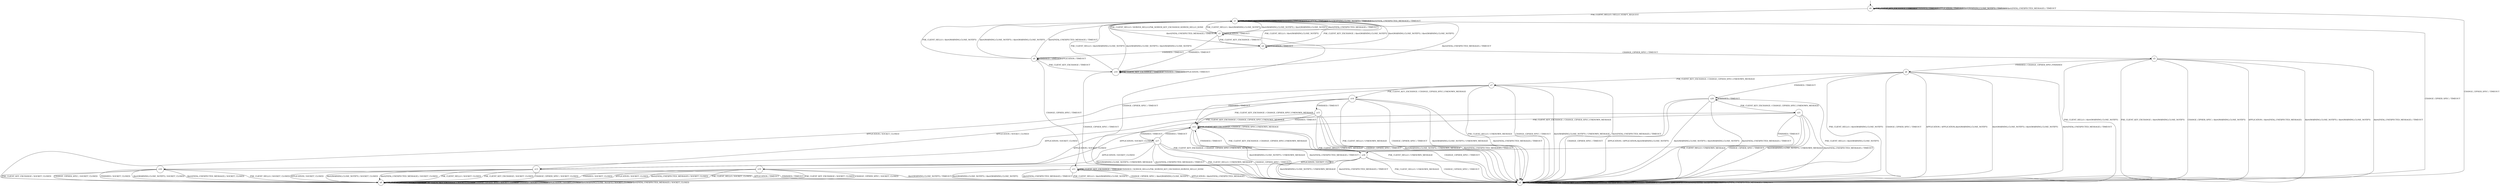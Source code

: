 digraph g {

	s0 [shape="circle" label="s0"];
	s1 [shape="circle" label="s1"];
	s2 [shape="circle" label="s2"];
	s3 [shape="circle" label="s3"];
	s4 [shape="circle" label="s4"];
	s5 [shape="circle" label="s5"];
	s6 [shape="circle" label="s6"];
	s7 [shape="circle" label="s7"];
	s8 [shape="circle" label="s8"];
	s9 [shape="circle" label="s9"];
	s10 [shape="circle" label="s10"];
	s11 [shape="circle" label="s11"];
	s12 [shape="circle" label="s12"];
	s13 [shape="circle" label="s13"];
	s14 [shape="circle" label="s14"];
	s15 [shape="circle" label="s15"];
	s16 [shape="circle" label="s16"];
	s17 [shape="circle" label="s17"];
	s18 [shape="circle" label="s18"];
	s19 [shape="circle" label="s19"];
	s20 [shape="circle" label="s20"];
	s21 [shape="circle" label="s21"];
	s0 -> s1 [label="PSK_CLIENT_HELLO / HELLO_VERIFY_REQUEST"];
	s0 -> s0 [label="PSK_CLIENT_KEY_EXCHANGE / TIMEOUT"];
	s0 -> s2 [label="CHANGE_CIPHER_SPEC / TIMEOUT"];
	s0 -> s0 [label="FINISHED / TIMEOUT"];
	s0 -> s0 [label="APPLICATION / TIMEOUT"];
	s0 -> s0 [label="Alert(WARNING,CLOSE_NOTIFY) / TIMEOUT"];
	s0 -> s0 [label="Alert(FATAL,UNEXPECTED_MESSAGE) / TIMEOUT"];
	s1 -> s3 [label="PSK_CLIENT_HELLO / SERVER_HELLO,PSK_SERVER_KEY_EXCHANGE,SERVER_HELLO_DONE"];
	s1 -> s1 [label="PSK_CLIENT_KEY_EXCHANGE / TIMEOUT"];
	s1 -> s2 [label="CHANGE_CIPHER_SPEC / TIMEOUT"];
	s1 -> s1 [label="FINISHED / TIMEOUT"];
	s1 -> s1 [label="APPLICATION / TIMEOUT"];
	s1 -> s1 [label="Alert(WARNING,CLOSE_NOTIFY) / TIMEOUT"];
	s1 -> s1 [label="Alert(FATAL,UNEXPECTED_MESSAGE) / TIMEOUT"];
	s2 -> s2 [label="PSK_CLIENT_HELLO / TIMEOUT"];
	s2 -> s2 [label="PSK_CLIENT_KEY_EXCHANGE / TIMEOUT"];
	s2 -> s2 [label="CHANGE_CIPHER_SPEC / TIMEOUT"];
	s2 -> s2 [label="FINISHED / TIMEOUT"];
	s2 -> s2 [label="APPLICATION / TIMEOUT"];
	s2 -> s2 [label="Alert(WARNING,CLOSE_NOTIFY) / TIMEOUT"];
	s2 -> s2 [label="Alert(FATAL,UNEXPECTED_MESSAGE) / TIMEOUT"];
	s3 -> s1 [label="PSK_CLIENT_HELLO / Alert(WARNING,CLOSE_NOTIFY)"];
	s3 -> s4 [label="PSK_CLIENT_KEY_EXCHANGE / TIMEOUT"];
	s3 -> s2 [label="CHANGE_CIPHER_SPEC / TIMEOUT"];
	s3 -> s10 [label="FINISHED / TIMEOUT"];
	s3 -> s3 [label="APPLICATION / TIMEOUT"];
	s3 -> s1 [label="Alert(WARNING,CLOSE_NOTIFY) / Alert(WARNING,CLOSE_NOTIFY)"];
	s3 -> s1 [label="Alert(FATAL,UNEXPECTED_MESSAGE) / TIMEOUT"];
	s4 -> s1 [label="PSK_CLIENT_HELLO / Alert(WARNING,CLOSE_NOTIFY)"];
	s4 -> s1 [label="PSK_CLIENT_KEY_EXCHANGE / Alert(WARNING,CLOSE_NOTIFY)"];
	s4 -> s5 [label="CHANGE_CIPHER_SPEC / TIMEOUT"];
	s4 -> s9 [label="FINISHED / TIMEOUT"];
	s4 -> s4 [label="APPLICATION / TIMEOUT"];
	s4 -> s1 [label="Alert(WARNING,CLOSE_NOTIFY) / Alert(WARNING,CLOSE_NOTIFY)"];
	s4 -> s1 [label="Alert(FATAL,UNEXPECTED_MESSAGE) / TIMEOUT"];
	s5 -> s2 [label="PSK_CLIENT_HELLO / Alert(WARNING,CLOSE_NOTIFY)"];
	s5 -> s2 [label="PSK_CLIENT_KEY_EXCHANGE / Alert(WARNING,CLOSE_NOTIFY)"];
	s5 -> s2 [label="CHANGE_CIPHER_SPEC / Alert(WARNING,CLOSE_NOTIFY)"];
	s5 -> s6 [label="FINISHED / CHANGE_CIPHER_SPEC,FINISHED"];
	s5 -> s2 [label="APPLICATION / Alert(FATAL,UNEXPECTED_MESSAGE)"];
	s5 -> s2 [label="Alert(WARNING,CLOSE_NOTIFY) / Alert(WARNING,CLOSE_NOTIFY)"];
	s5 -> s2 [label="Alert(FATAL,UNEXPECTED_MESSAGE) / TIMEOUT"];
	s6 -> s2 [label="PSK_CLIENT_HELLO / Alert(WARNING,CLOSE_NOTIFY)"];
	s6 -> s7 [label="PSK_CLIENT_KEY_EXCHANGE / CHANGE_CIPHER_SPEC,UNKNOWN_MESSAGE"];
	s6 -> s2 [label="CHANGE_CIPHER_SPEC / TIMEOUT"];
	s6 -> s20 [label="FINISHED / TIMEOUT"];
	s6 -> s2 [label="APPLICATION / APPLICATION,Alert(WARNING,CLOSE_NOTIFY)"];
	s6 -> s2 [label="Alert(WARNING,CLOSE_NOTIFY) / Alert(WARNING,CLOSE_NOTIFY)"];
	s6 -> s2 [label="Alert(FATAL,UNEXPECTED_MESSAGE) / TIMEOUT"];
	s7 -> s2 [label="PSK_CLIENT_HELLO / UNKNOWN_MESSAGE"];
	s7 -> s14 [label="PSK_CLIENT_KEY_EXCHANGE / CHANGE_CIPHER_SPEC,UNKNOWN_MESSAGE"];
	s7 -> s2 [label="CHANGE_CIPHER_SPEC / TIMEOUT"];
	s7 -> s12 [label="FINISHED / TIMEOUT"];
	s7 -> s8 [label="APPLICATION / SOCKET_CLOSED"];
	s7 -> s2 [label="Alert(WARNING,CLOSE_NOTIFY) / UNKNOWN_MESSAGE"];
	s7 -> s2 [label="Alert(FATAL,UNEXPECTED_MESSAGE) / TIMEOUT"];
	s8 -> s8 [label="PSK_CLIENT_HELLO / SOCKET_CLOSED"];
	s8 -> s8 [label="PSK_CLIENT_KEY_EXCHANGE / SOCKET_CLOSED"];
	s8 -> s8 [label="CHANGE_CIPHER_SPEC / SOCKET_CLOSED"];
	s8 -> s8 [label="FINISHED / SOCKET_CLOSED"];
	s8 -> s8 [label="APPLICATION / SOCKET_CLOSED"];
	s8 -> s8 [label="Alert(WARNING,CLOSE_NOTIFY) / SOCKET_CLOSED"];
	s8 -> s8 [label="Alert(FATAL,UNEXPECTED_MESSAGE) / SOCKET_CLOSED"];
	s9 -> s1 [label="PSK_CLIENT_HELLO / Alert(WARNING,CLOSE_NOTIFY)"];
	s9 -> s10 [label="PSK_CLIENT_KEY_EXCHANGE / TIMEOUT"];
	s9 -> s11 [label="CHANGE_CIPHER_SPEC / TIMEOUT"];
	s9 -> s9 [label="FINISHED / TIMEOUT"];
	s9 -> s9 [label="APPLICATION / TIMEOUT"];
	s9 -> s1 [label="Alert(WARNING,CLOSE_NOTIFY) / Alert(WARNING,CLOSE_NOTIFY)"];
	s9 -> s1 [label="Alert(FATAL,UNEXPECTED_MESSAGE) / TIMEOUT"];
	s10 -> s1 [label="PSK_CLIENT_HELLO / Alert(WARNING,CLOSE_NOTIFY)"];
	s10 -> s10 [label="PSK_CLIENT_KEY_EXCHANGE / TIMEOUT"];
	s10 -> s2 [label="CHANGE_CIPHER_SPEC / TIMEOUT"];
	s10 -> s10 [label="FINISHED / TIMEOUT"];
	s10 -> s10 [label="APPLICATION / TIMEOUT"];
	s10 -> s1 [label="Alert(WARNING,CLOSE_NOTIFY) / Alert(WARNING,CLOSE_NOTIFY)"];
	s10 -> s1 [label="Alert(FATAL,UNEXPECTED_MESSAGE) / TIMEOUT"];
	s11 -> s2 [label="PSK_CLIENT_HELLO / Alert(WARNING,CLOSE_NOTIFY)"];
	s11 -> s11 [label="PSK_CLIENT_KEY_EXCHANGE / TIMEOUT"];
	s11 -> s2 [label="CHANGE_CIPHER_SPEC / Alert(WARNING,CLOSE_NOTIFY)"];
	s11 -> s11 [label="FINISHED / SERVER_HELLO,PSK_SERVER_KEY_EXCHANGE,SERVER_HELLO_DONE"];
	s11 -> s2 [label="APPLICATION / Alert(FATAL,UNEXPECTED_MESSAGE)"];
	s11 -> s2 [label="Alert(WARNING,CLOSE_NOTIFY) / Alert(WARNING,CLOSE_NOTIFY)"];
	s11 -> s2 [label="Alert(FATAL,UNEXPECTED_MESSAGE) / TIMEOUT"];
	s12 -> s2 [label="PSK_CLIENT_HELLO / UNKNOWN_MESSAGE"];
	s12 -> s12 [label="PSK_CLIENT_KEY_EXCHANGE / CHANGE_CIPHER_SPEC,UNKNOWN_MESSAGE"];
	s12 -> s2 [label="CHANGE_CIPHER_SPEC / TIMEOUT"];
	s12 -> s17 [label="FINISHED / TIMEOUT"];
	s12 -> s13 [label="APPLICATION / SOCKET_CLOSED"];
	s12 -> s2 [label="Alert(WARNING,CLOSE_NOTIFY) / UNKNOWN_MESSAGE"];
	s12 -> s2 [label="Alert(FATAL,UNEXPECTED_MESSAGE) / TIMEOUT"];
	s13 -> s8 [label="PSK_CLIENT_HELLO / SOCKET_CLOSED"];
	s13 -> s8 [label="PSK_CLIENT_KEY_EXCHANGE / SOCKET_CLOSED"];
	s13 -> s8 [label="CHANGE_CIPHER_SPEC / SOCKET_CLOSED"];
	s13 -> s2 [label="FINISHED / TIMEOUT"];
	s13 -> s8 [label="APPLICATION / SOCKET_CLOSED"];
	s13 -> s8 [label="Alert(WARNING,CLOSE_NOTIFY) / SOCKET_CLOSED"];
	s13 -> s8 [label="Alert(FATAL,UNEXPECTED_MESSAGE) / SOCKET_CLOSED"];
	s14 -> s2 [label="PSK_CLIENT_HELLO / UNKNOWN_MESSAGE"];
	s14 -> s12 [label="PSK_CLIENT_KEY_EXCHANGE / CHANGE_CIPHER_SPEC,UNKNOWN_MESSAGE"];
	s14 -> s2 [label="CHANGE_CIPHER_SPEC / TIMEOUT"];
	s14 -> s15 [label="FINISHED / TIMEOUT"];
	s14 -> s13 [label="APPLICATION / SOCKET_CLOSED"];
	s14 -> s2 [label="Alert(WARNING,CLOSE_NOTIFY) / UNKNOWN_MESSAGE"];
	s14 -> s2 [label="Alert(FATAL,UNEXPECTED_MESSAGE) / TIMEOUT"];
	s15 -> s2 [label="PSK_CLIENT_HELLO / UNKNOWN_MESSAGE"];
	s15 -> s12 [label="PSK_CLIENT_KEY_EXCHANGE / CHANGE_CIPHER_SPEC,UNKNOWN_MESSAGE"];
	s15 -> s2 [label="CHANGE_CIPHER_SPEC / TIMEOUT"];
	s15 -> s12 [label="FINISHED / TIMEOUT"];
	s15 -> s16 [label="APPLICATION / SOCKET_CLOSED"];
	s15 -> s2 [label="Alert(WARNING,CLOSE_NOTIFY) / UNKNOWN_MESSAGE"];
	s15 -> s2 [label="Alert(FATAL,UNEXPECTED_MESSAGE) / TIMEOUT"];
	s16 -> s8 [label="PSK_CLIENT_HELLO / SOCKET_CLOSED"];
	s16 -> s8 [label="PSK_CLIENT_KEY_EXCHANGE / SOCKET_CLOSED"];
	s16 -> s8 [label="CHANGE_CIPHER_SPEC / SOCKET_CLOSED"];
	s16 -> s8 [label="FINISHED / SOCKET_CLOSED"];
	s16 -> s2 [label="APPLICATION / TIMEOUT"];
	s16 -> s8 [label="Alert(WARNING,CLOSE_NOTIFY) / SOCKET_CLOSED"];
	s16 -> s8 [label="Alert(FATAL,UNEXPECTED_MESSAGE) / SOCKET_CLOSED"];
	s17 -> s2 [label="PSK_CLIENT_HELLO / UNKNOWN_MESSAGE"];
	s17 -> s18 [label="PSK_CLIENT_KEY_EXCHANGE / CHANGE_CIPHER_SPEC,UNKNOWN_MESSAGE"];
	s17 -> s2 [label="CHANGE_CIPHER_SPEC / TIMEOUT"];
	s17 -> s12 [label="FINISHED / TIMEOUT"];
	s17 -> s13 [label="APPLICATION / SOCKET_CLOSED"];
	s17 -> s2 [label="Alert(WARNING,CLOSE_NOTIFY) / UNKNOWN_MESSAGE"];
	s17 -> s2 [label="Alert(FATAL,UNEXPECTED_MESSAGE) / TIMEOUT"];
	s18 -> s2 [label="PSK_CLIENT_HELLO / UNKNOWN_MESSAGE"];
	s18 -> s12 [label="PSK_CLIENT_KEY_EXCHANGE / CHANGE_CIPHER_SPEC,UNKNOWN_MESSAGE"];
	s18 -> s2 [label="CHANGE_CIPHER_SPEC / TIMEOUT"];
	s18 -> s12 [label="FINISHED / TIMEOUT"];
	s18 -> s19 [label="APPLICATION / SOCKET_CLOSED"];
	s18 -> s2 [label="Alert(WARNING,CLOSE_NOTIFY) / UNKNOWN_MESSAGE"];
	s18 -> s2 [label="Alert(FATAL,UNEXPECTED_MESSAGE) / TIMEOUT"];
	s19 -> s8 [label="PSK_CLIENT_HELLO / SOCKET_CLOSED"];
	s19 -> s8 [label="PSK_CLIENT_KEY_EXCHANGE / SOCKET_CLOSED"];
	s19 -> s8 [label="CHANGE_CIPHER_SPEC / SOCKET_CLOSED"];
	s19 -> s8 [label="FINISHED / SOCKET_CLOSED"];
	s19 -> s8 [label="APPLICATION / SOCKET_CLOSED"];
	s19 -> s2 [label="Alert(WARNING,CLOSE_NOTIFY) / TIMEOUT"];
	s19 -> s8 [label="Alert(FATAL,UNEXPECTED_MESSAGE) / SOCKET_CLOSED"];
	s20 -> s2 [label="PSK_CLIENT_HELLO / Alert(WARNING,CLOSE_NOTIFY)"];
	s20 -> s21 [label="PSK_CLIENT_KEY_EXCHANGE / CHANGE_CIPHER_SPEC,UNKNOWN_MESSAGE"];
	s20 -> s2 [label="CHANGE_CIPHER_SPEC / TIMEOUT"];
	s20 -> s20 [label="FINISHED / TIMEOUT"];
	s20 -> s2 [label="APPLICATION / APPLICATION,Alert(WARNING,CLOSE_NOTIFY)"];
	s20 -> s2 [label="Alert(WARNING,CLOSE_NOTIFY) / Alert(WARNING,CLOSE_NOTIFY)"];
	s20 -> s2 [label="Alert(FATAL,UNEXPECTED_MESSAGE) / TIMEOUT"];
	s21 -> s2 [label="PSK_CLIENT_HELLO / UNKNOWN_MESSAGE"];
	s21 -> s12 [label="PSK_CLIENT_KEY_EXCHANGE / CHANGE_CIPHER_SPEC,UNKNOWN_MESSAGE"];
	s21 -> s2 [label="CHANGE_CIPHER_SPEC / TIMEOUT"];
	s21 -> s18 [label="FINISHED / TIMEOUT"];
	s21 -> s13 [label="APPLICATION / SOCKET_CLOSED"];
	s21 -> s2 [label="Alert(WARNING,CLOSE_NOTIFY) / UNKNOWN_MESSAGE"];
	s21 -> s2 [label="Alert(FATAL,UNEXPECTED_MESSAGE) / TIMEOUT"];

__start0 [label="" shape="none" width="0" height="0"];
__start0 -> s0;

}

